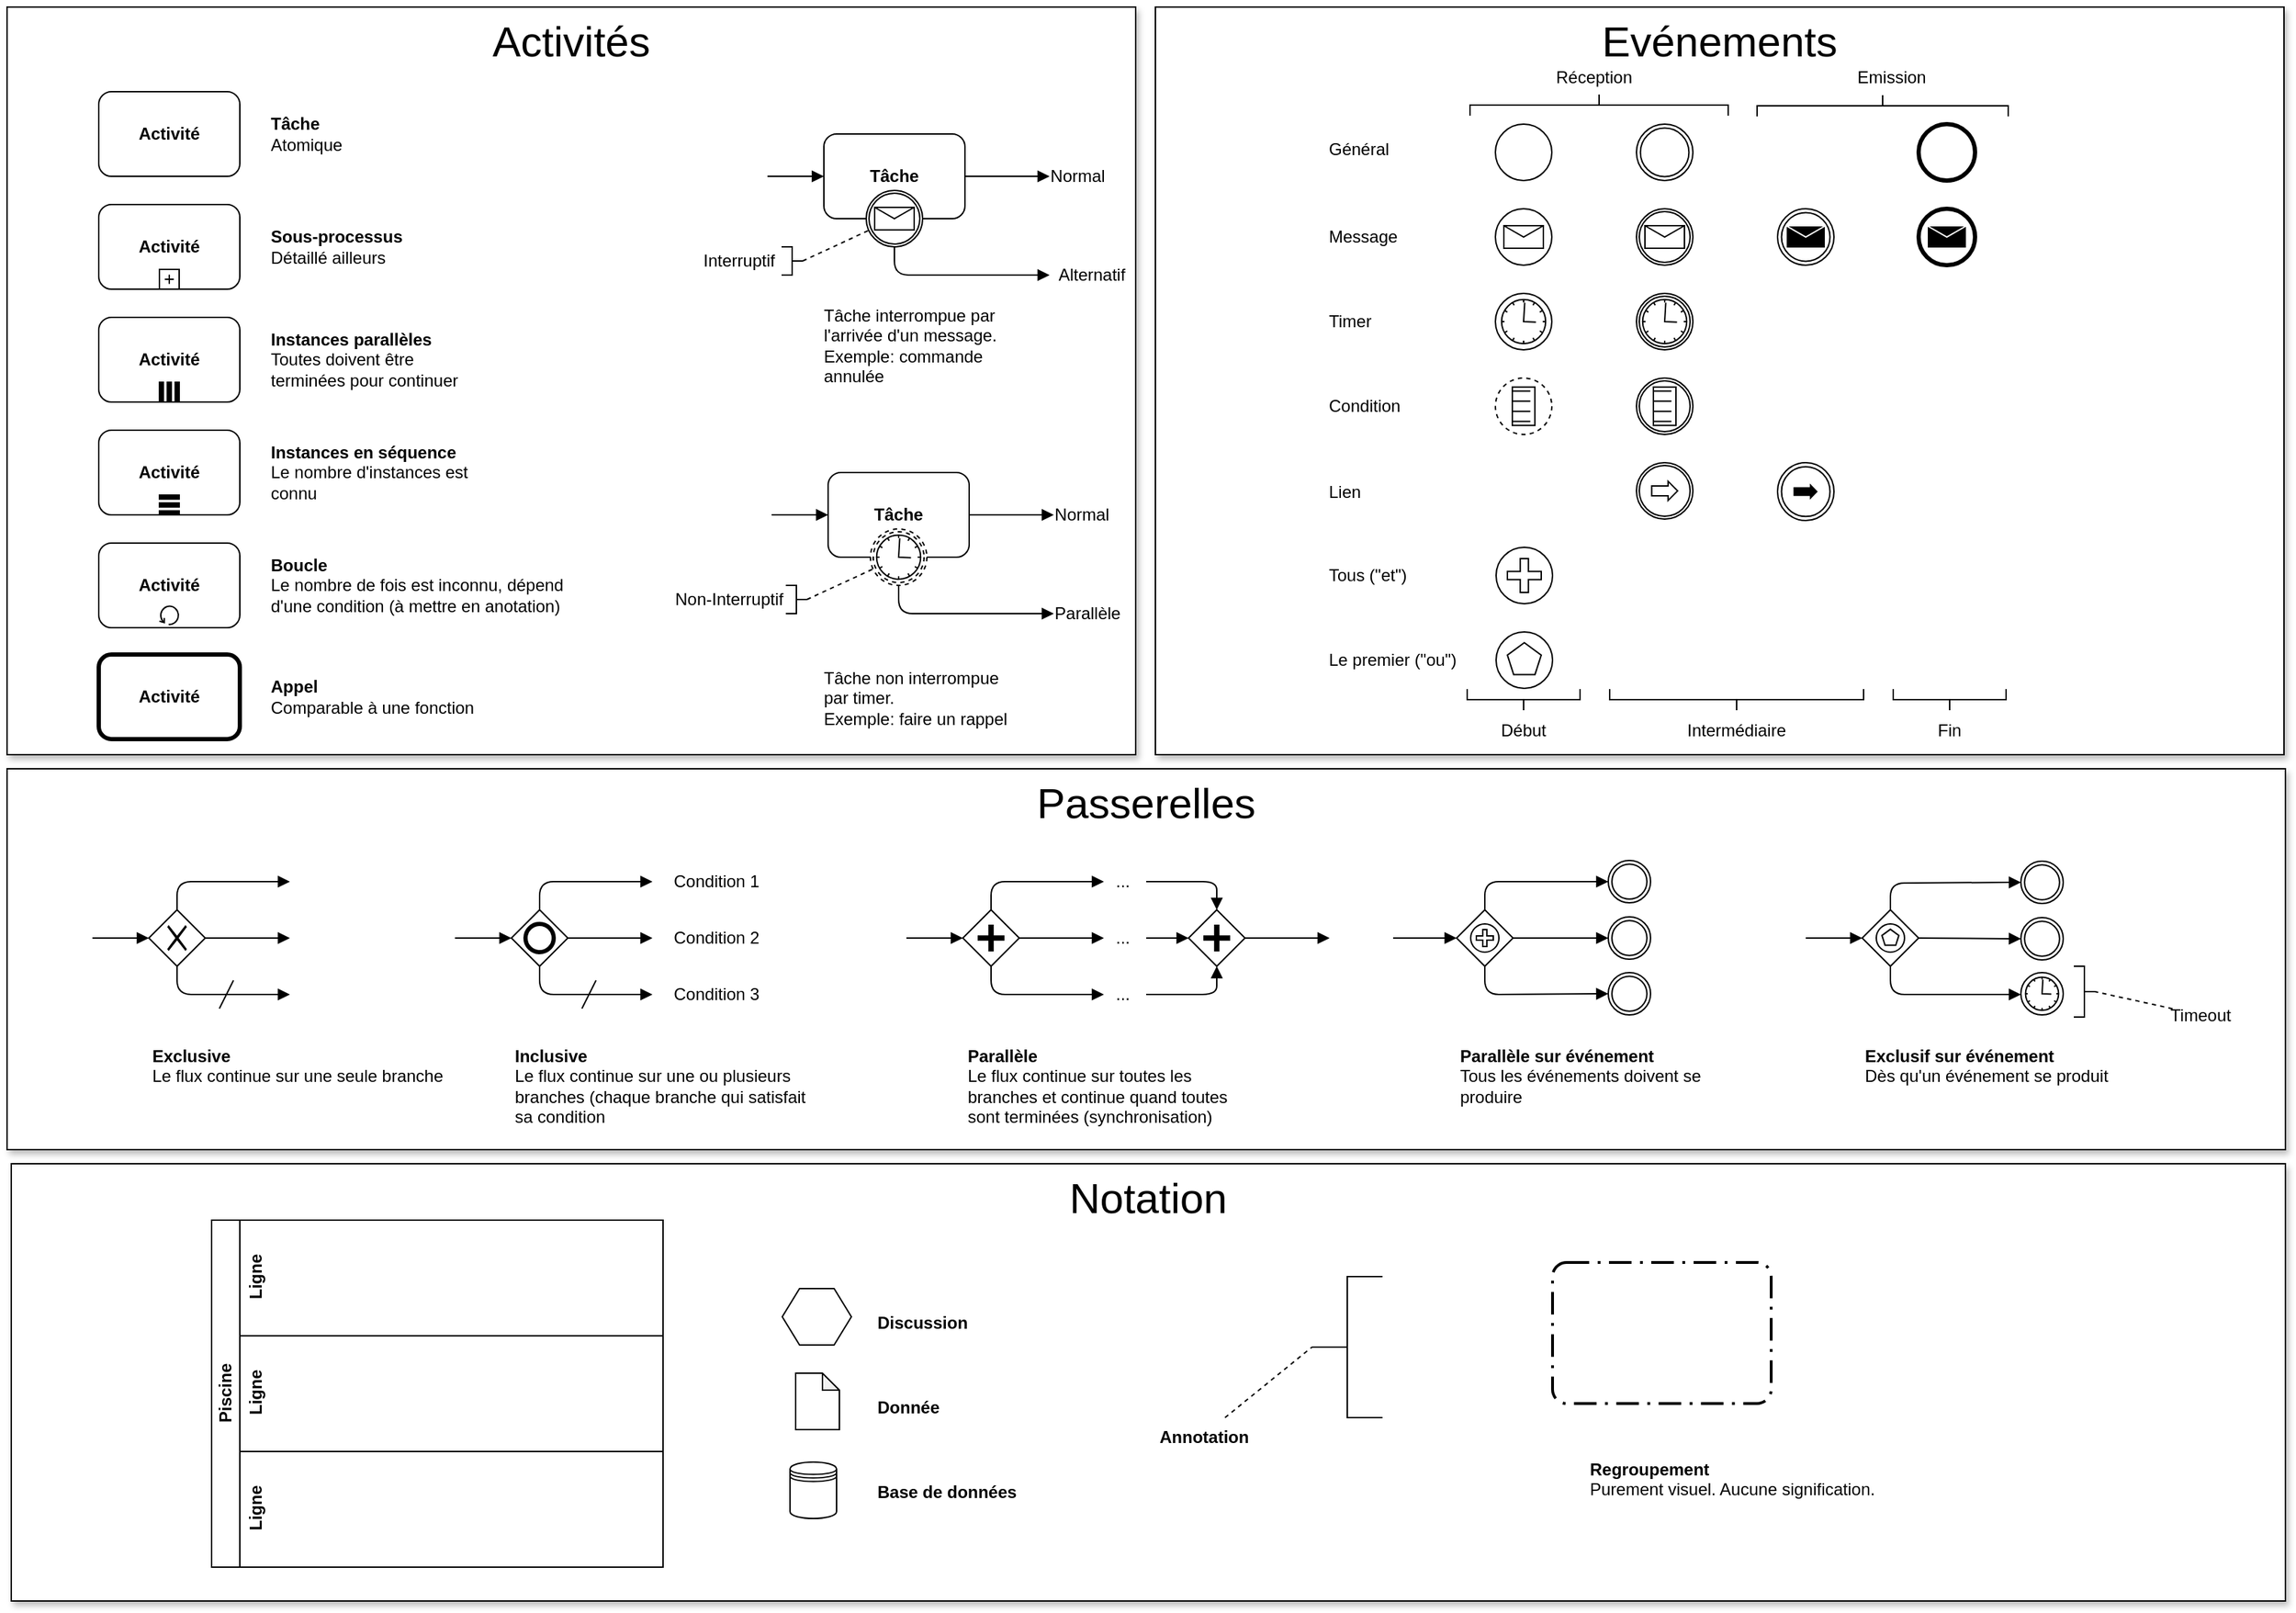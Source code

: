 <mxfile version="12.1.7" type="device" pages="1"><diagram id="DkpExjlRnpZUOAz7q24y" name="Page-1"><mxGraphModel dx="2377" dy="1420" grid="1" gridSize="10" guides="1" tooltips="1" connect="1" arrows="1" fold="1" page="1" pageScale="1" pageWidth="1654" pageHeight="1169" math="0" shadow="0"><root><mxCell id="0"/><mxCell id="1" parent="0"/><mxCell id="0GAJlqyRp7GkQpjjf4qD-195" value="Notation" style="rounded=0;whiteSpace=wrap;html=1;align=center;fillColor=#ffffff;shadow=1;verticalAlign=top;fontSize=30;" vertex="1" parent="1"><mxGeometry x="18" y="840" width="1612" height="310" as="geometry"/></mxCell><mxCell id="0GAJlqyRp7GkQpjjf4qD-182" value="Passerelles" style="rounded=0;whiteSpace=wrap;html=1;align=center;fillColor=#ffffff;shadow=1;verticalAlign=top;fontSize=30;" vertex="1" parent="1"><mxGeometry x="15" y="560" width="1615" height="270" as="geometry"/></mxCell><mxCell id="0GAJlqyRp7GkQpjjf4qD-142" value="Evénements" style="rounded=0;whiteSpace=wrap;html=1;align=center;fillColor=#ffffff;shadow=1;verticalAlign=top;fontSize=30;" vertex="1" parent="1"><mxGeometry x="829" y="20" width="800" height="530" as="geometry"/></mxCell><mxCell id="0GAJlqyRp7GkQpjjf4qD-139" value="Activités" style="rounded=0;whiteSpace=wrap;html=1;align=center;fillColor=#ffffff;shadow=1;verticalAlign=top;fontSize=30;" vertex="1" parent="1"><mxGeometry x="15" y="20" width="800" height="530" as="geometry"/></mxCell><mxCell id="0GAJlqyRp7GkQpjjf4qD-1" value="&lt;span style=&quot;&quot;&gt;Activité&lt;/span&gt;" style="shape=ext;rounded=1;html=1;whiteSpace=wrap;fontStyle=1" vertex="1" parent="1"><mxGeometry x="80" y="80" width="100" height="60" as="geometry"/></mxCell><mxCell id="0GAJlqyRp7GkQpjjf4qD-3" value="Activité" style="html=1;whiteSpace=wrap;rounded=1;fontStyle=1" vertex="1" parent="1"><mxGeometry x="80" y="160" width="100" height="60" as="geometry"/></mxCell><mxCell id="0GAJlqyRp7GkQpjjf4qD-4" value="" style="html=1;shape=plus;outlineConnect=0;fontStyle=1" vertex="1" parent="0GAJlqyRp7GkQpjjf4qD-3"><mxGeometry x="0.5" y="1" width="14" height="14" relative="1" as="geometry"><mxPoint x="-7" y="-14" as="offset"/></mxGeometry></mxCell><mxCell id="0GAJlqyRp7GkQpjjf4qD-11" value="" style="shape=mxgraph.bpmn.shape;html=1;verticalLabelPosition=bottom;labelBackgroundColor=#ffffff;verticalAlign=top;align=center;perimeter=rhombusPerimeter;background=gateway;outlineConnect=0;outline=none;symbol=exclusiveGw;" vertex="1" parent="1"><mxGeometry x="115.5" y="660" width="40" height="40" as="geometry"/></mxCell><mxCell id="0GAJlqyRp7GkQpjjf4qD-12" value="" style="endArrow=block;endFill=1;endSize=6;html=1;entryX=0;entryY=0.5;entryDx=0;entryDy=0;" edge="1" parent="1" target="0GAJlqyRp7GkQpjjf4qD-11"><mxGeometry width="100" relative="1" as="geometry"><mxPoint x="75.5" y="680" as="sourcePoint"/><mxPoint x="175.5" y="720" as="targetPoint"/></mxGeometry></mxCell><mxCell id="0GAJlqyRp7GkQpjjf4qD-13" value="" style="endArrow=block;endFill=1;endSize=6;html=1;exitX=0.5;exitY=0;exitDx=0;exitDy=0;" edge="1" parent="1" source="0GAJlqyRp7GkQpjjf4qD-11"><mxGeometry width="100" relative="1" as="geometry"><mxPoint x="85.5" y="690" as="sourcePoint"/><mxPoint x="215.5" y="640" as="targetPoint"/><Array as="points"><mxPoint x="135.5" y="640"/></Array></mxGeometry></mxCell><mxCell id="0GAJlqyRp7GkQpjjf4qD-14" value="" style="endArrow=block;endFill=1;endSize=6;html=1;exitX=1;exitY=0.5;exitDx=0;exitDy=0;" edge="1" parent="1" source="0GAJlqyRp7GkQpjjf4qD-11"><mxGeometry width="100" relative="1" as="geometry"><mxPoint x="95.5" y="700" as="sourcePoint"/><mxPoint x="215.5" y="680" as="targetPoint"/></mxGeometry></mxCell><mxCell id="0GAJlqyRp7GkQpjjf4qD-15" value="" style="endArrow=block;endFill=1;endSize=6;html=1;exitX=0.5;exitY=1;exitDx=0;exitDy=0;" edge="1" parent="1" source="0GAJlqyRp7GkQpjjf4qD-11"><mxGeometry width="100" relative="1" as="geometry"><mxPoint x="105.5" y="710" as="sourcePoint"/><mxPoint x="215.5" y="720" as="targetPoint"/><Array as="points"><mxPoint x="135.5" y="720"/></Array></mxGeometry></mxCell><mxCell id="0GAJlqyRp7GkQpjjf4qD-16" value="" style="html=1;shape=mxgraph.flowchart.annotation_2;align=left;labelPosition=right;" vertex="1" parent="1"><mxGeometry x="940" y="920" width="50" height="100" as="geometry"/></mxCell><mxCell id="0GAJlqyRp7GkQpjjf4qD-18" value="" style="endArrow=none;html=1;" edge="1" parent="1"><mxGeometry width="50" height="50" relative="1" as="geometry"><mxPoint x="165.5" y="730" as="sourcePoint"/><mxPoint x="175.5" y="710" as="targetPoint"/></mxGeometry></mxCell><mxCell id="0GAJlqyRp7GkQpjjf4qD-19" value="" style="shape=mxgraph.bpmn.shape;html=1;verticalLabelPosition=bottom;labelBackgroundColor=#ffffff;verticalAlign=top;align=center;perimeter=rhombusPerimeter;background=gateway;outlineConnect=0;outline=none;symbol=parallelGw;" vertex="1" parent="1"><mxGeometry x="692.5" y="660" width="40" height="40" as="geometry"/></mxCell><mxCell id="0GAJlqyRp7GkQpjjf4qD-21" value="" style="endArrow=block;endFill=1;endSize=6;html=1;entryX=0;entryY=0.5;entryDx=0;entryDy=0;" edge="1" parent="1"><mxGeometry width="100" relative="1" as="geometry"><mxPoint x="652.5" y="680" as="sourcePoint"/><mxPoint x="692.5" y="680" as="targetPoint"/></mxGeometry></mxCell><mxCell id="0GAJlqyRp7GkQpjjf4qD-22" value="" style="endArrow=block;endFill=1;endSize=6;html=1;exitX=0.5;exitY=0;exitDx=0;exitDy=0;" edge="1" parent="1"><mxGeometry width="100" relative="1" as="geometry"><mxPoint x="712.5" y="660" as="sourcePoint"/><mxPoint x="792.5" y="640" as="targetPoint"/><Array as="points"><mxPoint x="712.5" y="640"/></Array></mxGeometry></mxCell><mxCell id="0GAJlqyRp7GkQpjjf4qD-23" value="" style="endArrow=block;endFill=1;endSize=6;html=1;exitX=1;exitY=0.5;exitDx=0;exitDy=0;" edge="1" parent="1"><mxGeometry width="100" relative="1" as="geometry"><mxPoint x="732.5" y="680" as="sourcePoint"/><mxPoint x="792.5" y="680" as="targetPoint"/></mxGeometry></mxCell><mxCell id="0GAJlqyRp7GkQpjjf4qD-24" value="" style="endArrow=block;endFill=1;endSize=6;html=1;exitX=0.5;exitY=1;exitDx=0;exitDy=0;" edge="1" parent="1"><mxGeometry width="100" relative="1" as="geometry"><mxPoint x="712.5" y="700" as="sourcePoint"/><mxPoint x="792.5" y="720" as="targetPoint"/><Array as="points"><mxPoint x="712.5" y="720"/></Array></mxGeometry></mxCell><mxCell id="0GAJlqyRp7GkQpjjf4qD-26" value="" style="shape=mxgraph.bpmn.shape;html=1;verticalLabelPosition=bottom;labelBackgroundColor=#ffffff;verticalAlign=top;align=center;perimeter=rhombusPerimeter;background=gateway;outlineConnect=0;outline=none;symbol=parallelGw;" vertex="1" parent="1"><mxGeometry x="852.5" y="660" width="40" height="40" as="geometry"/></mxCell><mxCell id="0GAJlqyRp7GkQpjjf4qD-27" value="" style="endArrow=block;endFill=1;endSize=6;html=1;entryX=0;entryY=0.5;entryDx=0;entryDy=0;" edge="1" parent="1"><mxGeometry width="100" relative="1" as="geometry"><mxPoint x="822.5" y="680" as="sourcePoint"/><mxPoint x="852.5" y="680" as="targetPoint"/></mxGeometry></mxCell><mxCell id="0GAJlqyRp7GkQpjjf4qD-28" value="" style="endArrow=block;endFill=1;endSize=6;html=1;entryX=0.5;entryY=0;entryDx=0;entryDy=0;" edge="1" parent="1" target="0GAJlqyRp7GkQpjjf4qD-26"><mxGeometry width="100" relative="1" as="geometry"><mxPoint x="822.5" y="640" as="sourcePoint"/><mxPoint x="952.5" y="640" as="targetPoint"/><Array as="points"><mxPoint x="872.5" y="640"/></Array></mxGeometry></mxCell><mxCell id="0GAJlqyRp7GkQpjjf4qD-29" value="" style="endArrow=block;endFill=1;endSize=6;html=1;exitX=1;exitY=0.5;exitDx=0;exitDy=0;" edge="1" parent="1"><mxGeometry width="100" relative="1" as="geometry"><mxPoint x="892.5" y="680" as="sourcePoint"/><mxPoint x="952.5" y="680" as="targetPoint"/></mxGeometry></mxCell><mxCell id="0GAJlqyRp7GkQpjjf4qD-30" value="" style="endArrow=block;endFill=1;endSize=6;html=1;entryX=0.5;entryY=1;entryDx=0;entryDy=0;" edge="1" parent="1" target="0GAJlqyRp7GkQpjjf4qD-26"><mxGeometry width="100" relative="1" as="geometry"><mxPoint x="822.5" y="720" as="sourcePoint"/><mxPoint x="952.5" y="720" as="targetPoint"/><Array as="points"><mxPoint x="872.5" y="720"/></Array></mxGeometry></mxCell><mxCell id="0GAJlqyRp7GkQpjjf4qD-32" value="..." style="text;html=1;strokeColor=none;fillColor=none;align=center;verticalAlign=middle;whiteSpace=wrap;rounded=0;" vertex="1" parent="1"><mxGeometry x="785.5" y="710" width="40" height="20" as="geometry"/></mxCell><mxCell id="0GAJlqyRp7GkQpjjf4qD-33" value="..." style="text;html=1;strokeColor=none;fillColor=none;align=center;verticalAlign=middle;whiteSpace=wrap;rounded=0;" vertex="1" parent="1"><mxGeometry x="785.5" y="630" width="40" height="20" as="geometry"/></mxCell><mxCell id="0GAJlqyRp7GkQpjjf4qD-34" value="..." style="text;html=1;strokeColor=none;fillColor=none;align=center;verticalAlign=middle;whiteSpace=wrap;rounded=0;" vertex="1" parent="1"><mxGeometry x="785.5" y="670" width="40" height="20" as="geometry"/></mxCell><mxCell id="0GAJlqyRp7GkQpjjf4qD-38" value="" style="shape=datastore;whiteSpace=wrap;html=1;" vertex="1" parent="1"><mxGeometry x="570" y="1051.5" width="33" height="40" as="geometry"/></mxCell><mxCell id="0GAJlqyRp7GkQpjjf4qD-39" value="" style="rounded=1;arcSize=10;dashed=1;strokeColor=#000000;fillColor=none;gradientColor=none;dashPattern=8 3 1 3;strokeWidth=2;" vertex="1" parent="1"><mxGeometry x="1110.5" y="910" width="155" height="100" as="geometry"/></mxCell><mxCell id="0GAJlqyRp7GkQpjjf4qD-40" value="" style="shape=mxgraph.bpmn.shape;html=1;verticalLabelPosition=bottom;labelBackgroundColor=#ffffff;verticalAlign=top;align=center;perimeter=ellipsePerimeter;outlineConnect=0;outline=standard;symbol=general;" vertex="1" parent="1"><mxGeometry x="1070" y="103" width="40" height="40" as="geometry"/></mxCell><mxCell id="0GAJlqyRp7GkQpjjf4qD-42" value="" style="shape=mxgraph.bpmn.shape;html=1;verticalLabelPosition=bottom;labelBackgroundColor=#ffffff;verticalAlign=top;align=center;perimeter=ellipsePerimeter;outlineConnect=0;outline=end;symbol=general;" vertex="1" parent="1"><mxGeometry x="1370" y="103" width="40" height="40" as="geometry"/></mxCell><mxCell id="0GAJlqyRp7GkQpjjf4qD-45" value="" style="shape=mxgraph.bpmn.shape;html=1;verticalLabelPosition=bottom;labelBackgroundColor=#ffffff;verticalAlign=top;align=center;perimeter=ellipsePerimeter;outlineConnect=0;outline=throwing;symbol=message;" vertex="1" parent="1"><mxGeometry x="1270" y="163" width="40" height="40" as="geometry"/></mxCell><mxCell id="0GAJlqyRp7GkQpjjf4qD-47" value="" style="shape=mxgraph.bpmn.shape;html=1;verticalLabelPosition=bottom;labelBackgroundColor=#ffffff;verticalAlign=top;align=center;perimeter=ellipsePerimeter;outlineConnect=0;outline=eventNonint;symbol=conditional;" vertex="1" parent="1"><mxGeometry x="1070" y="283" width="40" height="40" as="geometry"/></mxCell><mxCell id="0GAJlqyRp7GkQpjjf4qD-48" value="" style="shape=mxgraph.bpmn.shape;html=1;verticalLabelPosition=bottom;labelBackgroundColor=#ffffff;verticalAlign=top;align=center;perimeter=ellipsePerimeter;outlineConnect=0;outline=catching;symbol=link;" vertex="1" parent="1"><mxGeometry x="1170" y="343" width="40" height="40" as="geometry"/></mxCell><mxCell id="0GAJlqyRp7GkQpjjf4qD-49" value="" style="shape=mxgraph.bpmn.shape;html=1;verticalLabelPosition=bottom;labelBackgroundColor=#ffffff;verticalAlign=top;align=center;perimeter=ellipsePerimeter;outlineConnect=0;outline=throwing;symbol=link;" vertex="1" parent="1"><mxGeometry x="1270" y="343" width="40" height="41" as="geometry"/></mxCell><mxCell id="0GAJlqyRp7GkQpjjf4qD-50" value="" style="shape=mxgraph.bpmn.shape;html=1;verticalLabelPosition=bottom;labelBackgroundColor=#ffffff;verticalAlign=top;align=center;perimeter=ellipsePerimeter;outlineConnect=0;outline=standard;symbol=parallelMultiple;" vertex="1" parent="1"><mxGeometry x="1070.5" y="403" width="40" height="40" as="geometry"/></mxCell><mxCell id="0GAJlqyRp7GkQpjjf4qD-51" value="" style="shape=mxgraph.bpmn.shape;html=1;verticalLabelPosition=bottom;labelBackgroundColor=#ffffff;verticalAlign=top;align=center;perimeter=ellipsePerimeter;outlineConnect=0;outline=standard;symbol=multiple;" vertex="1" parent="1"><mxGeometry x="1070.5" y="463" width="40" height="40" as="geometry"/></mxCell><mxCell id="0GAJlqyRp7GkQpjjf4qD-53" value="" style="group" vertex="1" connectable="0" parent="1"><mxGeometry x="80" y="400" width="100" height="60" as="geometry"/></mxCell><mxCell id="0GAJlqyRp7GkQpjjf4qD-52" value="Activité" style="shape=ext;rounded=1;html=1;whiteSpace=wrap;fontStyle=1" vertex="1" parent="0GAJlqyRp7GkQpjjf4qD-53"><mxGeometry width="100" height="60" as="geometry"/></mxCell><mxCell id="0GAJlqyRp7GkQpjjf4qD-35" value="" style="shape=mxgraph.bpmn.loop;html=1;outlineConnect=0;" vertex="1" parent="0GAJlqyRp7GkQpjjf4qD-53"><mxGeometry x="43" y="44" width="14" height="14" as="geometry"/></mxCell><mxCell id="0GAJlqyRp7GkQpjjf4qD-54" value="" style="group;fontStyle=1" vertex="1" connectable="0" parent="1"><mxGeometry x="80" y="240" width="100" height="60" as="geometry"/></mxCell><mxCell id="0GAJlqyRp7GkQpjjf4qD-6" value="&lt;span style=&quot;&quot;&gt;Activité&lt;/span&gt;" style="shape=ext;rounded=1;html=1;whiteSpace=wrap;fontStyle=1" vertex="1" parent="0GAJlqyRp7GkQpjjf4qD-54"><mxGeometry width="100" height="60" as="geometry"/></mxCell><mxCell id="0GAJlqyRp7GkQpjjf4qD-7" value="" style="shape=parallelMarker;html=1;outlineConnect=0;fontStyle=1" vertex="1" parent="0GAJlqyRp7GkQpjjf4qD-54"><mxGeometry x="43" y="46" width="14" height="14" as="geometry"/></mxCell><mxCell id="0GAJlqyRp7GkQpjjf4qD-55" value="" style="group;fontStyle=1" vertex="1" connectable="0" parent="1"><mxGeometry x="80" y="320" width="100" height="60" as="geometry"/></mxCell><mxCell id="0GAJlqyRp7GkQpjjf4qD-8" value="&lt;span style=&quot;&quot;&gt;Activité&lt;/span&gt;" style="shape=ext;rounded=1;html=1;whiteSpace=wrap;fontStyle=1" vertex="1" parent="0GAJlqyRp7GkQpjjf4qD-55"><mxGeometry width="100" height="60" as="geometry"/></mxCell><mxCell id="0GAJlqyRp7GkQpjjf4qD-10" value="" style="shape=parallelMarker;direction=south;html=1;outlineConnect=0;fontStyle=1" vertex="1" parent="0GAJlqyRp7GkQpjjf4qD-55"><mxGeometry x="43" y="46" width="14" height="14" as="geometry"/></mxCell><mxCell id="0GAJlqyRp7GkQpjjf4qD-56" value="Tâche" style="shape=ext;rounded=1;html=1;whiteSpace=wrap;fontStyle=1" vertex="1" parent="1"><mxGeometry x="594" y="110" width="100" height="60" as="geometry"/></mxCell><mxCell id="0GAJlqyRp7GkQpjjf4qD-57" value="" style="endArrow=block;endFill=1;endSize=6;html=1;entryX=0;entryY=0.5;entryDx=0;entryDy=0;" edge="1" parent="1" target="0GAJlqyRp7GkQpjjf4qD-56"><mxGeometry width="100" relative="1" as="geometry"><mxPoint x="554" y="140" as="sourcePoint"/><mxPoint x="724" y="340" as="targetPoint"/></mxGeometry></mxCell><mxCell id="0GAJlqyRp7GkQpjjf4qD-59" value="" style="endArrow=block;endFill=1;endSize=6;html=1;exitX=1;exitY=0.5;exitDx=0;exitDy=0;" edge="1" parent="1" source="0GAJlqyRp7GkQpjjf4qD-56"><mxGeometry width="100" relative="1" as="geometry"><mxPoint x="564" y="150" as="sourcePoint"/><mxPoint x="754" y="140" as="targetPoint"/></mxGeometry></mxCell><mxCell id="0GAJlqyRp7GkQpjjf4qD-60" value="" style="endArrow=block;endFill=1;endSize=6;html=1;exitX=0.5;exitY=1;exitDx=0;exitDy=0;" edge="1" parent="1"><mxGeometry width="100" relative="1" as="geometry"><mxPoint x="644" y="190" as="sourcePoint"/><mxPoint x="754" y="210" as="targetPoint"/><Array as="points"><mxPoint x="644" y="210"/></Array></mxGeometry></mxCell><mxCell id="0GAJlqyRp7GkQpjjf4qD-61" value="Normal" style="text;html=1;strokeColor=none;fillColor=none;align=center;verticalAlign=middle;whiteSpace=wrap;rounded=0;" vertex="1" parent="1"><mxGeometry x="754" y="130" width="40" height="20" as="geometry"/></mxCell><mxCell id="0GAJlqyRp7GkQpjjf4qD-62" value="Alternatif" style="text;html=1;strokeColor=none;fillColor=none;align=center;verticalAlign=middle;whiteSpace=wrap;rounded=0;" vertex="1" parent="1"><mxGeometry x="764" y="200" width="40" height="20" as="geometry"/></mxCell><mxCell id="0GAJlqyRp7GkQpjjf4qD-63" value="Interruptif" style="text;html=1;strokeColor=none;fillColor=none;align=center;verticalAlign=middle;whiteSpace=wrap;rounded=0;" vertex="1" parent="1"><mxGeometry x="504" y="190" width="60" height="20" as="geometry"/></mxCell><mxCell id="0GAJlqyRp7GkQpjjf4qD-64" value="" style="html=1;shape=mxgraph.flowchart.annotation_2;align=left;labelPosition=right;flipH=1;" vertex="1" parent="1"><mxGeometry x="564" y="190" width="15" height="20" as="geometry"/></mxCell><mxCell id="0GAJlqyRp7GkQpjjf4qD-65" value="" style="endArrow=none;dashed=1;html=1;exitX=0;exitY=0.5;exitDx=0;exitDy=0;exitPerimeter=0;" edge="1" parent="1" source="0GAJlqyRp7GkQpjjf4qD-64"><mxGeometry width="50" height="50" relative="1" as="geometry"><mxPoint x="574" y="286" as="sourcePoint"/><mxPoint x="625.813" y="178.32" as="targetPoint"/></mxGeometry></mxCell><mxCell id="0GAJlqyRp7GkQpjjf4qD-66" value="Tâche" style="shape=ext;rounded=1;html=1;whiteSpace=wrap;fontStyle=1" vertex="1" parent="1"><mxGeometry x="597" y="350" width="100" height="60" as="geometry"/></mxCell><mxCell id="0GAJlqyRp7GkQpjjf4qD-67" value="" style="endArrow=block;endFill=1;endSize=6;html=1;entryX=0;entryY=0.5;entryDx=0;entryDy=0;" edge="1" parent="1" target="0GAJlqyRp7GkQpjjf4qD-66"><mxGeometry width="100" relative="1" as="geometry"><mxPoint x="557" y="380" as="sourcePoint"/><mxPoint x="727" y="580" as="targetPoint"/></mxGeometry></mxCell><mxCell id="0GAJlqyRp7GkQpjjf4qD-69" value="" style="endArrow=block;endFill=1;endSize=6;html=1;exitX=1;exitY=0.5;exitDx=0;exitDy=0;" edge="1" parent="1" source="0GAJlqyRp7GkQpjjf4qD-66"><mxGeometry width="100" relative="1" as="geometry"><mxPoint x="567" y="390" as="sourcePoint"/><mxPoint x="757" y="380" as="targetPoint"/></mxGeometry></mxCell><mxCell id="0GAJlqyRp7GkQpjjf4qD-70" value="" style="endArrow=block;endFill=1;endSize=6;html=1;exitX=0.5;exitY=1;exitDx=0;exitDy=0;" edge="1" parent="1"><mxGeometry width="100" relative="1" as="geometry"><mxPoint x="647" y="430" as="sourcePoint"/><mxPoint x="757" y="450" as="targetPoint"/><Array as="points"><mxPoint x="647" y="450"/></Array></mxGeometry></mxCell><mxCell id="0GAJlqyRp7GkQpjjf4qD-71" value="Normal" style="text;html=1;strokeColor=none;fillColor=none;align=center;verticalAlign=middle;whiteSpace=wrap;rounded=0;" vertex="1" parent="1"><mxGeometry x="757" y="370" width="40" height="20" as="geometry"/></mxCell><mxCell id="0GAJlqyRp7GkQpjjf4qD-72" value="Parallèle" style="text;html=1;strokeColor=none;fillColor=none;align=center;verticalAlign=middle;whiteSpace=wrap;rounded=0;" vertex="1" parent="1"><mxGeometry x="761" y="440" width="40" height="20" as="geometry"/></mxCell><mxCell id="0GAJlqyRp7GkQpjjf4qD-73" value="Non-Interruptif" style="text;html=1;strokeColor=none;fillColor=none;align=center;verticalAlign=middle;whiteSpace=wrap;rounded=0;" vertex="1" parent="1"><mxGeometry x="487" y="430" width="80" height="20" as="geometry"/></mxCell><mxCell id="0GAJlqyRp7GkQpjjf4qD-74" value="" style="html=1;shape=mxgraph.flowchart.annotation_2;align=left;labelPosition=right;flipH=1;" vertex="1" parent="1"><mxGeometry x="567" y="430" width="15" height="20" as="geometry"/></mxCell><mxCell id="0GAJlqyRp7GkQpjjf4qD-75" value="" style="endArrow=none;dashed=1;html=1;exitX=0;exitY=0.5;exitDx=0;exitDy=0;exitPerimeter=0;" edge="1" parent="1" source="0GAJlqyRp7GkQpjjf4qD-74"><mxGeometry width="50" height="50" relative="1" as="geometry"><mxPoint x="577" y="526" as="sourcePoint"/><mxPoint x="628.841" y="418.381" as="targetPoint"/></mxGeometry></mxCell><mxCell id="0GAJlqyRp7GkQpjjf4qD-77" value="" style="endArrow=none;dashed=1;html=1;entryX=0;entryY=0.5;entryDx=0;entryDy=0;entryPerimeter=0;" edge="1" parent="1" source="0GAJlqyRp7GkQpjjf4qD-191" target="0GAJlqyRp7GkQpjjf4qD-16"><mxGeometry width="50" height="50" relative="1" as="geometry"><mxPoint x="882.5" y="1000" as="sourcePoint"/><mxPoint x="1254.391" y="1169.989" as="targetPoint"/></mxGeometry></mxCell><mxCell id="0GAJlqyRp7GkQpjjf4qD-78" value="Piscine" style="swimlane;html=1;horizontal=0;startSize=20;" vertex="1" parent="1"><mxGeometry x="160" y="880" width="320" height="246" as="geometry"/></mxCell><mxCell id="0GAJlqyRp7GkQpjjf4qD-79" value="Ligne" style="swimlane;html=1;horizontal=0;swimlaneLine=0;" vertex="1" parent="0GAJlqyRp7GkQpjjf4qD-78"><mxGeometry x="20" width="300" height="82" as="geometry"/></mxCell><mxCell id="0GAJlqyRp7GkQpjjf4qD-184" value="Ligne" style="swimlane;html=1;horizontal=0;swimlaneLine=0;" vertex="1" parent="0GAJlqyRp7GkQpjjf4qD-78"><mxGeometry x="20" y="82" width="300" height="82" as="geometry"/></mxCell><mxCell id="0GAJlqyRp7GkQpjjf4qD-185" value="Ligne" style="swimlane;html=1;horizontal=0;swimlaneLine=0;" vertex="1" parent="0GAJlqyRp7GkQpjjf4qD-78"><mxGeometry x="20" y="164" width="300" height="82" as="geometry"/></mxCell><mxCell id="0GAJlqyRp7GkQpjjf4qD-80" value="" style="shape=hexagon;html=1;whiteSpace=wrap;perimeter=hexagonPerimeter;rounded=0;" vertex="1" parent="1"><mxGeometry x="564.5" y="928.5" width="49" height="40" as="geometry"/></mxCell><mxCell id="0GAJlqyRp7GkQpjjf4qD-81" value="" style="shape=note;whiteSpace=wrap;html=1;backgroundOutline=1;darkOpacity=0.05;size=12;" vertex="1" parent="1"><mxGeometry x="574" y="988.5" width="31" height="40" as="geometry"/></mxCell><mxCell id="0GAJlqyRp7GkQpjjf4qD-85" value="" style="shape=mxgraph.bpmn.shape;html=1;verticalLabelPosition=bottom;labelBackgroundColor=#ffffff;verticalAlign=top;align=center;perimeter=ellipsePerimeter;outlineConnect=0;outline=standard;symbol=message;" vertex="1" parent="1"><mxGeometry x="1070" y="163" width="40" height="40" as="geometry"/></mxCell><mxCell id="0GAJlqyRp7GkQpjjf4qD-86" value="" style="shape=mxgraph.bpmn.shape;html=1;verticalLabelPosition=bottom;labelBackgroundColor=#ffffff;verticalAlign=top;align=center;perimeter=ellipsePerimeter;outlineConnect=0;outline=standard;symbol=timer;" vertex="1" parent="1"><mxGeometry x="1070" y="223" width="40" height="40" as="geometry"/></mxCell><mxCell id="0GAJlqyRp7GkQpjjf4qD-87" value="" style="shape=mxgraph.bpmn.shape;html=1;verticalLabelPosition=bottom;labelBackgroundColor=#ffffff;verticalAlign=top;align=center;perimeter=rhombusPerimeter;background=gateway;outlineConnect=0;outline=end;symbol=general;" vertex="1" parent="1"><mxGeometry x="372.5" y="660" width="40" height="40" as="geometry"/></mxCell><mxCell id="0GAJlqyRp7GkQpjjf4qD-89" value="" style="endArrow=block;endFill=1;endSize=6;html=1;entryX=0;entryY=0.5;entryDx=0;entryDy=0;" edge="1" parent="1"><mxGeometry width="100" relative="1" as="geometry"><mxPoint x="332.5" y="680" as="sourcePoint"/><mxPoint x="372.5" y="680" as="targetPoint"/></mxGeometry></mxCell><mxCell id="0GAJlqyRp7GkQpjjf4qD-90" value="" style="endArrow=block;endFill=1;endSize=6;html=1;exitX=0.5;exitY=0;exitDx=0;exitDy=0;" edge="1" parent="1"><mxGeometry width="100" relative="1" as="geometry"><mxPoint x="392.5" y="660" as="sourcePoint"/><mxPoint x="472.5" y="640" as="targetPoint"/><Array as="points"><mxPoint x="392.5" y="640"/></Array></mxGeometry></mxCell><mxCell id="0GAJlqyRp7GkQpjjf4qD-91" value="" style="endArrow=block;endFill=1;endSize=6;html=1;exitX=1;exitY=0.5;exitDx=0;exitDy=0;" edge="1" parent="1"><mxGeometry width="100" relative="1" as="geometry"><mxPoint x="412.5" y="680" as="sourcePoint"/><mxPoint x="472.5" y="680" as="targetPoint"/></mxGeometry></mxCell><mxCell id="0GAJlqyRp7GkQpjjf4qD-92" value="" style="endArrow=block;endFill=1;endSize=6;html=1;exitX=0.5;exitY=1;exitDx=0;exitDy=0;" edge="1" parent="1"><mxGeometry width="100" relative="1" as="geometry"><mxPoint x="392.5" y="700" as="sourcePoint"/><mxPoint x="472.5" y="720" as="targetPoint"/><Array as="points"><mxPoint x="392.5" y="720"/></Array></mxGeometry></mxCell><mxCell id="0GAJlqyRp7GkQpjjf4qD-93" value="" style="endArrow=none;html=1;" edge="1" parent="1"><mxGeometry width="50" height="50" relative="1" as="geometry"><mxPoint x="422.5" y="730" as="sourcePoint"/><mxPoint x="432.5" y="710" as="targetPoint"/></mxGeometry></mxCell><mxCell id="0GAJlqyRp7GkQpjjf4qD-94" value="Condition 1" style="text;html=1;strokeColor=none;fillColor=none;align=center;verticalAlign=middle;whiteSpace=wrap;rounded=0;" vertex="1" parent="1"><mxGeometry x="482.5" y="630" width="70" height="20" as="geometry"/></mxCell><mxCell id="0GAJlqyRp7GkQpjjf4qD-95" value="Condition 2" style="text;html=1;strokeColor=none;fillColor=none;align=center;verticalAlign=middle;whiteSpace=wrap;rounded=0;" vertex="1" parent="1"><mxGeometry x="482.5" y="670" width="70" height="20" as="geometry"/></mxCell><mxCell id="0GAJlqyRp7GkQpjjf4qD-96" value="Condition 3" style="text;html=1;strokeColor=none;fillColor=none;align=center;verticalAlign=middle;whiteSpace=wrap;rounded=0;" vertex="1" parent="1"><mxGeometry x="482.5" y="710" width="70" height="20" as="geometry"/></mxCell><mxCell id="0GAJlqyRp7GkQpjjf4qD-97" value="" style="shape=mxgraph.bpmn.shape;html=1;verticalLabelPosition=bottom;labelBackgroundColor=#ffffff;verticalAlign=top;align=center;perimeter=ellipsePerimeter;outlineConnect=0;outline=throwing;symbol=general;" vertex="1" parent="1"><mxGeometry x="1170" y="103" width="40" height="40" as="geometry"/></mxCell><mxCell id="0GAJlqyRp7GkQpjjf4qD-98" value="" style="shape=mxgraph.bpmn.shape;html=1;verticalLabelPosition=bottom;labelBackgroundColor=#ffffff;verticalAlign=top;align=center;perimeter=ellipsePerimeter;outlineConnect=0;outline=catching;symbol=message;" vertex="1" parent="1"><mxGeometry x="1170" y="163" width="40" height="40" as="geometry"/></mxCell><mxCell id="0GAJlqyRp7GkQpjjf4qD-102" value="" style="shape=mxgraph.bpmn.shape;html=1;verticalLabelPosition=bottom;labelBackgroundColor=#ffffff;verticalAlign=top;align=center;perimeter=ellipsePerimeter;outlineConnect=0;outline=catching;symbol=timer;" vertex="1" parent="1"><mxGeometry x="1170" y="223" width="40" height="40" as="geometry"/></mxCell><mxCell id="0GAJlqyRp7GkQpjjf4qD-103" value="" style="shape=mxgraph.bpmn.shape;html=1;verticalLabelPosition=bottom;labelBackgroundColor=#ffffff;verticalAlign=top;align=center;perimeter=ellipsePerimeter;outlineConnect=0;outline=catching;symbol=conditional;" vertex="1" parent="1"><mxGeometry x="1170" y="283" width="40" height="40" as="geometry"/></mxCell><mxCell id="0GAJlqyRp7GkQpjjf4qD-104" value="" style="shape=mxgraph.bpmn.shape;html=1;verticalLabelPosition=bottom;labelBackgroundColor=#ffffff;verticalAlign=top;align=center;perimeter=ellipsePerimeter;outlineConnect=0;outline=end;symbol=message;" vertex="1" parent="1"><mxGeometry x="1370" y="163" width="40" height="40" as="geometry"/></mxCell><mxCell id="0GAJlqyRp7GkQpjjf4qD-106" value="" style="shape=mxgraph.bpmn.shape;html=1;verticalLabelPosition=bottom;labelBackgroundColor=#ffffff;verticalAlign=top;align=center;perimeter=rhombusPerimeter;background=gateway;outlineConnect=0;outline=standard;symbol=parallelMultiple;" vertex="1" parent="1"><mxGeometry x="1042.5" y="660" width="40" height="40" as="geometry"/></mxCell><mxCell id="0GAJlqyRp7GkQpjjf4qD-107" value="" style="html=1;shape=mxgraph.flowchart.annotation_2;align=left;labelPosition=right;flipH=1;rotation=90;" vertex="1" parent="1"><mxGeometry x="1082.5" y="471" width="15" height="80" as="geometry"/></mxCell><mxCell id="0GAJlqyRp7GkQpjjf4qD-108" value="" style="html=1;shape=mxgraph.flowchart.annotation_2;align=left;labelPosition=right;flipH=1;rotation=90;" vertex="1" parent="1"><mxGeometry x="1233.5" y="421" width="15" height="180" as="geometry"/></mxCell><mxCell id="0GAJlqyRp7GkQpjjf4qD-109" value="" style="html=1;shape=mxgraph.flowchart.annotation_2;align=left;labelPosition=right;flipH=1;rotation=90;" vertex="1" parent="1"><mxGeometry x="1384.5" y="471" width="15" height="80" as="geometry"/></mxCell><mxCell id="0GAJlqyRp7GkQpjjf4qD-110" value="Début" style="text;html=1;strokeColor=none;fillColor=none;align=center;verticalAlign=middle;whiteSpace=wrap;rounded=0;" vertex="1" parent="1"><mxGeometry x="1070" y="523" width="40" height="20" as="geometry"/></mxCell><mxCell id="0GAJlqyRp7GkQpjjf4qD-111" value="Intermédiaire" style="text;html=1;strokeColor=none;fillColor=none;align=center;verticalAlign=middle;whiteSpace=wrap;rounded=0;" vertex="1" parent="1"><mxGeometry x="1221" y="523" width="40" height="20" as="geometry"/></mxCell><mxCell id="0GAJlqyRp7GkQpjjf4qD-112" value="Fin" style="text;html=1;strokeColor=none;fillColor=none;align=center;verticalAlign=middle;whiteSpace=wrap;rounded=0;" vertex="1" parent="1"><mxGeometry x="1372" y="523" width="40" height="20" as="geometry"/></mxCell><mxCell id="0GAJlqyRp7GkQpjjf4qD-113" value="" style="html=1;shape=mxgraph.flowchart.annotation_2;align=left;labelPosition=right;flipH=1;rotation=-90;" vertex="1" parent="1"><mxGeometry x="1136" y="-2" width="15" height="183" as="geometry"/></mxCell><mxCell id="0GAJlqyRp7GkQpjjf4qD-114" value="" style="html=1;shape=mxgraph.flowchart.annotation_2;align=left;labelPosition=right;flipH=1;rotation=-90;" vertex="1" parent="1"><mxGeometry x="1337" y="1" width="15" height="178" as="geometry"/></mxCell><mxCell id="0GAJlqyRp7GkQpjjf4qD-115" value="Réception" style="text;html=1;strokeColor=none;fillColor=none;align=center;verticalAlign=middle;whiteSpace=wrap;rounded=0;" vertex="1" parent="1"><mxGeometry x="1120" y="59.5" width="40" height="20" as="geometry"/></mxCell><mxCell id="0GAJlqyRp7GkQpjjf4qD-116" value="Emission" style="text;html=1;strokeColor=none;fillColor=none;align=center;verticalAlign=middle;whiteSpace=wrap;rounded=0;" vertex="1" parent="1"><mxGeometry x="1331" y="59.5" width="40" height="20" as="geometry"/></mxCell><mxCell id="0GAJlqyRp7GkQpjjf4qD-117" value="Général" style="text;html=1;strokeColor=none;fillColor=none;align=left;verticalAlign=middle;whiteSpace=wrap;rounded=0;" vertex="1" parent="1"><mxGeometry x="950" y="111" width="80" height="20" as="geometry"/></mxCell><mxCell id="0GAJlqyRp7GkQpjjf4qD-118" value="Message" style="text;html=1;strokeColor=none;fillColor=none;align=left;verticalAlign=middle;whiteSpace=wrap;rounded=0;" vertex="1" parent="1"><mxGeometry x="950" y="173" width="80" height="20" as="geometry"/></mxCell><mxCell id="0GAJlqyRp7GkQpjjf4qD-119" value="Timer" style="text;html=1;strokeColor=none;fillColor=none;align=left;verticalAlign=middle;whiteSpace=wrap;rounded=0;" vertex="1" parent="1"><mxGeometry x="950" y="233" width="80" height="20" as="geometry"/></mxCell><mxCell id="0GAJlqyRp7GkQpjjf4qD-120" value="Condition" style="text;html=1;strokeColor=none;fillColor=none;align=left;verticalAlign=middle;whiteSpace=wrap;rounded=0;" vertex="1" parent="1"><mxGeometry x="950" y="293" width="80" height="20" as="geometry"/></mxCell><mxCell id="0GAJlqyRp7GkQpjjf4qD-121" value="Lien" style="text;html=1;strokeColor=none;fillColor=none;align=left;verticalAlign=middle;whiteSpace=wrap;rounded=0;" vertex="1" parent="1"><mxGeometry x="950" y="353.5" width="80" height="20" as="geometry"/></mxCell><mxCell id="0GAJlqyRp7GkQpjjf4qD-122" value="Tous (&quot;et&quot;)" style="text;html=1;strokeColor=none;fillColor=none;align=left;verticalAlign=middle;whiteSpace=wrap;rounded=0;" vertex="1" parent="1"><mxGeometry x="950" y="413" width="80" height="20" as="geometry"/></mxCell><mxCell id="0GAJlqyRp7GkQpjjf4qD-123" value="Le premier (&quot;ou&quot;)" style="text;html=1;strokeColor=none;fillColor=none;align=left;verticalAlign=middle;whiteSpace=wrap;rounded=0;" vertex="1" parent="1"><mxGeometry x="950" y="473" width="100" height="20" as="geometry"/></mxCell><mxCell id="0GAJlqyRp7GkQpjjf4qD-126" value="Activité" style="shape=ext;rounded=1;html=1;whiteSpace=wrap;strokeWidth=3;align=center;fontStyle=1" vertex="1" parent="1"><mxGeometry x="80" y="479" width="100" height="60" as="geometry"/></mxCell><mxCell id="0GAJlqyRp7GkQpjjf4qD-129" value="" style="shape=mxgraph.bpmn.shape;html=1;verticalLabelPosition=bottom;labelBackgroundColor=#ffffff;verticalAlign=top;align=center;perimeter=ellipsePerimeter;outlineConnect=0;outline=boundNonint;symbol=timer;" vertex="1" parent="1"><mxGeometry x="627" y="390" width="40" height="40" as="geometry"/></mxCell><mxCell id="0GAJlqyRp7GkQpjjf4qD-130" value="" style="shape=mxgraph.bpmn.shape;html=1;verticalLabelPosition=bottom;labelBackgroundColor=#ffffff;verticalAlign=top;align=center;perimeter=ellipsePerimeter;outlineConnect=0;outline=boundInt;symbol=message;" vertex="1" parent="1"><mxGeometry x="624" y="150" width="40" height="40" as="geometry"/></mxCell><mxCell id="0GAJlqyRp7GkQpjjf4qD-131" value="&lt;b&gt;Tâche&lt;/b&gt;&lt;br&gt;Atomique" style="text;html=1;strokeColor=none;fillColor=none;align=left;verticalAlign=middle;whiteSpace=wrap;rounded=0;" vertex="1" parent="1"><mxGeometry x="200" y="100" width="80" height="20" as="geometry"/></mxCell><mxCell id="0GAJlqyRp7GkQpjjf4qD-132" value="&lt;b&gt;Sous-processus&lt;/b&gt;&lt;br&gt;Détaillé ailleurs" style="text;html=1;strokeColor=none;fillColor=none;align=left;verticalAlign=middle;whiteSpace=wrap;rounded=0;" vertex="1" parent="1"><mxGeometry x="200" y="180" width="110" height="20" as="geometry"/></mxCell><mxCell id="0GAJlqyRp7GkQpjjf4qD-133" value="&lt;b&gt;Instances parallèles&lt;/b&gt;&lt;br&gt;Toutes doivent être terminées pour continuer" style="text;html=1;strokeColor=none;fillColor=none;align=left;verticalAlign=middle;whiteSpace=wrap;rounded=0;" vertex="1" parent="1"><mxGeometry x="200" y="260" width="150" height="20" as="geometry"/></mxCell><mxCell id="0GAJlqyRp7GkQpjjf4qD-134" value="&lt;b&gt;Instances en séquence&lt;/b&gt;&lt;br&gt;Le nombre d'instances est connu" style="text;html=1;strokeColor=none;fillColor=none;align=left;verticalAlign=middle;whiteSpace=wrap;rounded=0;" vertex="1" parent="1"><mxGeometry x="200" y="340" width="150" height="20" as="geometry"/></mxCell><mxCell id="0GAJlqyRp7GkQpjjf4qD-135" value="&lt;b&gt;Boucle&lt;/b&gt;&lt;br&gt;Le nombre de fois est inconnu, dépend d'une condition (à mettre en anotation)" style="text;html=1;strokeColor=none;fillColor=none;align=left;verticalAlign=middle;whiteSpace=wrap;rounded=0;" vertex="1" parent="1"><mxGeometry x="200" y="420" width="210" height="20" as="geometry"/></mxCell><mxCell id="0GAJlqyRp7GkQpjjf4qD-136" value="&lt;b&gt;Appel&lt;/b&gt;&lt;br&gt;Comparable à une fonction" style="text;html=1;strokeColor=none;fillColor=none;align=left;verticalAlign=middle;whiteSpace=wrap;rounded=0;" vertex="1" parent="1"><mxGeometry x="200" y="499" width="150" height="20" as="geometry"/></mxCell><mxCell id="0GAJlqyRp7GkQpjjf4qD-137" value="Tâche interrompue par l'arrivée d'un message.&lt;br&gt;Exemple: commande annulée" style="text;html=1;strokeColor=none;fillColor=none;align=left;verticalAlign=middle;whiteSpace=wrap;rounded=0;" vertex="1" parent="1"><mxGeometry x="591.5" y="250" width="140" height="20" as="geometry"/></mxCell><mxCell id="0GAJlqyRp7GkQpjjf4qD-138" value="Tâche non interrompue par timer.&lt;br&gt;Exemple: faire un rappel" style="text;html=1;strokeColor=none;fillColor=none;align=left;verticalAlign=middle;whiteSpace=wrap;rounded=0;" vertex="1" parent="1"><mxGeometry x="591.5" y="500" width="140" height="20" as="geometry"/></mxCell><mxCell id="0GAJlqyRp7GkQpjjf4qD-144" value="" style="endArrow=block;endFill=1;endSize=6;html=1;entryX=0;entryY=0.5;entryDx=0;entryDy=0;" edge="1" parent="1" target="0GAJlqyRp7GkQpjjf4qD-106"><mxGeometry width="100" relative="1" as="geometry"><mxPoint x="997.5" y="680" as="sourcePoint"/><mxPoint x="1037.5" y="680" as="targetPoint"/></mxGeometry></mxCell><mxCell id="0GAJlqyRp7GkQpjjf4qD-145" value="" style="endArrow=block;endFill=1;endSize=6;html=1;exitX=0.5;exitY=0;exitDx=0;exitDy=0;entryX=0;entryY=0.5;entryDx=0;entryDy=0;" edge="1" parent="1" source="0GAJlqyRp7GkQpjjf4qD-106" target="0GAJlqyRp7GkQpjjf4qD-164"><mxGeometry width="100" relative="1" as="geometry"><mxPoint x="1057.5" y="660" as="sourcePoint"/><mxPoint x="1137.5" y="640.0" as="targetPoint"/><Array as="points"><mxPoint x="1062.5" y="640"/></Array></mxGeometry></mxCell><mxCell id="0GAJlqyRp7GkQpjjf4qD-146" value="" style="endArrow=block;endFill=1;endSize=6;html=1;exitX=1;exitY=0.5;exitDx=0;exitDy=0;entryX=0;entryY=0.5;entryDx=0;entryDy=0;" edge="1" parent="1" source="0GAJlqyRp7GkQpjjf4qD-106" target="0GAJlqyRp7GkQpjjf4qD-165"><mxGeometry width="100" relative="1" as="geometry"><mxPoint x="1077.5" y="680" as="sourcePoint"/><mxPoint x="1137.5" y="680" as="targetPoint"/></mxGeometry></mxCell><mxCell id="0GAJlqyRp7GkQpjjf4qD-147" value="" style="endArrow=block;endFill=1;endSize=6;html=1;exitX=0.5;exitY=1;exitDx=0;exitDy=0;entryX=0;entryY=0.5;entryDx=0;entryDy=0;" edge="1" parent="1" source="0GAJlqyRp7GkQpjjf4qD-106" target="0GAJlqyRp7GkQpjjf4qD-166"><mxGeometry width="100" relative="1" as="geometry"><mxPoint x="1057.5" y="700" as="sourcePoint"/><mxPoint x="1138" y="720" as="targetPoint"/><Array as="points"><mxPoint x="1062.5" y="720"/></Array></mxGeometry></mxCell><mxCell id="0GAJlqyRp7GkQpjjf4qD-161" value="&lt;b&gt;Exclusive&lt;/b&gt;&lt;br&gt;Le flux continue sur une seule branche" style="text;html=1;strokeColor=none;fillColor=none;align=left;verticalAlign=top;whiteSpace=wrap;rounded=0;" vertex="1" parent="1"><mxGeometry x="115.5" y="750" width="210" height="20" as="geometry"/></mxCell><mxCell id="0GAJlqyRp7GkQpjjf4qD-162" value="&lt;b&gt;Inclusive&lt;/b&gt;&lt;br&gt;Le flux continue sur une ou plusieurs branches (chaque branche qui satisfait sa condition" style="text;html=1;strokeColor=none;fillColor=none;align=left;verticalAlign=top;whiteSpace=wrap;rounded=0;" vertex="1" parent="1"><mxGeometry x="372.5" y="750" width="210" height="20" as="geometry"/></mxCell><mxCell id="0GAJlqyRp7GkQpjjf4qD-163" value="&lt;b&gt;Parallèle&lt;/b&gt;&lt;br&gt;Le flux continue sur toutes les branches et continue quand toutes sont terminées (synchronisation)" style="text;html=1;strokeColor=none;fillColor=none;align=left;verticalAlign=top;whiteSpace=wrap;rounded=0;" vertex="1" parent="1"><mxGeometry x="694" y="750" width="210" height="20" as="geometry"/></mxCell><mxCell id="0GAJlqyRp7GkQpjjf4qD-164" value="" style="shape=mxgraph.bpmn.shape;html=1;verticalLabelPosition=bottom;labelBackgroundColor=#ffffff;verticalAlign=top;align=center;perimeter=ellipsePerimeter;outlineConnect=0;outline=throwing;symbol=general;shadow=0;fillColor=#ffffff;fontSize=30;" vertex="1" parent="1"><mxGeometry x="1150" y="625" width="30" height="30" as="geometry"/></mxCell><mxCell id="0GAJlqyRp7GkQpjjf4qD-165" value="" style="shape=mxgraph.bpmn.shape;html=1;verticalLabelPosition=bottom;labelBackgroundColor=#ffffff;verticalAlign=top;align=center;perimeter=ellipsePerimeter;outlineConnect=0;outline=throwing;symbol=general;shadow=0;fillColor=#ffffff;fontSize=30;" vertex="1" parent="1"><mxGeometry x="1150" y="665" width="30" height="30" as="geometry"/></mxCell><mxCell id="0GAJlqyRp7GkQpjjf4qD-166" value="" style="shape=mxgraph.bpmn.shape;html=1;verticalLabelPosition=bottom;labelBackgroundColor=#ffffff;verticalAlign=top;align=center;perimeter=ellipsePerimeter;outlineConnect=0;outline=throwing;symbol=general;shadow=0;fillColor=#ffffff;fontSize=30;" vertex="1" parent="1"><mxGeometry x="1150" y="704.5" width="30" height="30" as="geometry"/></mxCell><mxCell id="0GAJlqyRp7GkQpjjf4qD-168" value="" style="endArrow=block;endFill=1;endSize=6;html=1;entryX=0;entryY=0.5;entryDx=0;entryDy=0;" edge="1" target="0GAJlqyRp7GkQpjjf4qD-175" parent="1"><mxGeometry width="100" relative="1" as="geometry"><mxPoint x="1290" y="680" as="sourcePoint"/><mxPoint x="1335" y="680.5" as="targetPoint"/></mxGeometry></mxCell><mxCell id="0GAJlqyRp7GkQpjjf4qD-169" value="" style="endArrow=block;endFill=1;endSize=6;html=1;exitX=0.5;exitY=0;exitDx=0;exitDy=0;entryX=0;entryY=0.5;entryDx=0;entryDy=0;" edge="1" source="0GAJlqyRp7GkQpjjf4qD-175" target="0GAJlqyRp7GkQpjjf4qD-172" parent="1"><mxGeometry width="100" relative="1" as="geometry"><mxPoint x="1355" y="660.5" as="sourcePoint"/><mxPoint x="1430" y="640.5" as="targetPoint"/><Array as="points"><mxPoint x="1350" y="641"/></Array></mxGeometry></mxCell><mxCell id="0GAJlqyRp7GkQpjjf4qD-170" value="" style="endArrow=block;endFill=1;endSize=6;html=1;exitX=1;exitY=0.5;exitDx=0;exitDy=0;entryX=0;entryY=0.5;entryDx=0;entryDy=0;" edge="1" source="0GAJlqyRp7GkQpjjf4qD-175" target="0GAJlqyRp7GkQpjjf4qD-173" parent="1"><mxGeometry width="100" relative="1" as="geometry"><mxPoint x="1375" y="680.5" as="sourcePoint"/><mxPoint x="1430" y="680.5" as="targetPoint"/></mxGeometry></mxCell><mxCell id="0GAJlqyRp7GkQpjjf4qD-171" value="" style="endArrow=block;endFill=1;endSize=6;html=1;exitX=0.5;exitY=1;exitDx=0;exitDy=0;entryX=0;entryY=0.5;entryDx=0;entryDy=0;" edge="1" source="0GAJlqyRp7GkQpjjf4qD-175" parent="1"><mxGeometry width="100" relative="1" as="geometry"><mxPoint x="1355" y="700.5" as="sourcePoint"/><mxPoint x="1442.5" y="720" as="targetPoint"/><Array as="points"><mxPoint x="1350" y="720"/></Array></mxGeometry></mxCell><mxCell id="0GAJlqyRp7GkQpjjf4qD-172" value="" style="shape=mxgraph.bpmn.shape;html=1;verticalLabelPosition=bottom;labelBackgroundColor=#ffffff;verticalAlign=top;align=center;perimeter=ellipsePerimeter;outlineConnect=0;outline=throwing;symbol=general;shadow=0;fillColor=#ffffff;fontSize=30;" vertex="1" parent="1"><mxGeometry x="1442.5" y="625.5" width="30" height="30" as="geometry"/></mxCell><mxCell id="0GAJlqyRp7GkQpjjf4qD-173" value="" style="shape=mxgraph.bpmn.shape;html=1;verticalLabelPosition=bottom;labelBackgroundColor=#ffffff;verticalAlign=top;align=center;perimeter=ellipsePerimeter;outlineConnect=0;outline=throwing;symbol=general;shadow=0;fillColor=#ffffff;fontSize=30;" vertex="1" parent="1"><mxGeometry x="1442.5" y="665.5" width="30" height="30" as="geometry"/></mxCell><mxCell id="0GAJlqyRp7GkQpjjf4qD-175" value="" style="shape=mxgraph.bpmn.shape;html=1;verticalLabelPosition=bottom;labelBackgroundColor=#ffffff;verticalAlign=top;align=center;perimeter=rhombusPerimeter;background=gateway;outlineConnect=0;outline=standard;symbol=multiple;shadow=0;fillColor=#ffffff;fontSize=30;" vertex="1" parent="1"><mxGeometry x="1330" y="660" width="40" height="40" as="geometry"/></mxCell><mxCell id="0GAJlqyRp7GkQpjjf4qD-176" value="" style="shape=mxgraph.bpmn.shape;html=1;verticalLabelPosition=bottom;labelBackgroundColor=#ffffff;verticalAlign=top;align=center;perimeter=ellipsePerimeter;outlineConnect=0;outline=standard;symbol=timer;shadow=0;fillColor=#ffffff;fontSize=30;" vertex="1" parent="1"><mxGeometry x="1442.5" y="704.5" width="30" height="30" as="geometry"/></mxCell><mxCell id="0GAJlqyRp7GkQpjjf4qD-177" value="" style="html=1;shape=mxgraph.flowchart.annotation_2;align=left;labelPosition=right;flipH=1;rotation=0;" vertex="1" parent="1"><mxGeometry x="1480" y="700" width="15" height="36" as="geometry"/></mxCell><mxCell id="0GAJlqyRp7GkQpjjf4qD-178" value="Timeout" style="text;html=1;strokeColor=none;fillColor=none;align=center;verticalAlign=middle;whiteSpace=wrap;rounded=0;" vertex="1" parent="1"><mxGeometry x="1550" y="724.5" width="40" height="20" as="geometry"/></mxCell><mxCell id="0GAJlqyRp7GkQpjjf4qD-179" value="" style="endArrow=none;dashed=1;html=1;fontSize=30;entryX=0;entryY=0.5;entryDx=0;entryDy=0;entryPerimeter=0;" edge="1" parent="1" source="0GAJlqyRp7GkQpjjf4qD-178" target="0GAJlqyRp7GkQpjjf4qD-177"><mxGeometry width="50" height="50" relative="1" as="geometry"><mxPoint x="1310" y="800" as="sourcePoint"/><mxPoint x="1360" y="750" as="targetPoint"/></mxGeometry></mxCell><mxCell id="0GAJlqyRp7GkQpjjf4qD-180" value="&lt;b&gt;Parallèle sur événement&lt;/b&gt;&lt;br&gt;Tous les événements doivent se produire" style="text;html=1;strokeColor=none;fillColor=none;align=left;verticalAlign=top;whiteSpace=wrap;rounded=0;" vertex="1" parent="1"><mxGeometry x="1042.5" y="750" width="210" height="20" as="geometry"/></mxCell><mxCell id="0GAJlqyRp7GkQpjjf4qD-181" value="&lt;b&gt;Exclusif sur événement&lt;/b&gt;&lt;br&gt;Dès qu'un événement se produit" style="text;html=1;strokeColor=none;fillColor=none;align=left;verticalAlign=top;whiteSpace=wrap;rounded=0;" vertex="1" parent="1"><mxGeometry x="1330" y="750" width="210" height="20" as="geometry"/></mxCell><mxCell id="0GAJlqyRp7GkQpjjf4qD-190" value="&lt;b&gt;Regroupement&lt;/b&gt;&lt;br&gt;Purement visuel. Aucune signification." style="text;html=1;strokeColor=none;fillColor=none;align=left;verticalAlign=top;whiteSpace=wrap;rounded=0;" vertex="1" parent="1"><mxGeometry x="1134.5" y="1043" width="210" height="20" as="geometry"/></mxCell><mxCell id="0GAJlqyRp7GkQpjjf4qD-191" value="&lt;b&gt;Annotation&lt;/b&gt;" style="text;html=1;strokeColor=none;fillColor=none;align=left;verticalAlign=top;whiteSpace=wrap;rounded=0;" vertex="1" parent="1"><mxGeometry x="829.5" y="1020" width="73" height="20" as="geometry"/></mxCell><mxCell id="0GAJlqyRp7GkQpjjf4qD-192" value="&lt;b&gt;Discussion&lt;/b&gt;" style="text;html=1;strokeColor=none;fillColor=none;align=left;verticalAlign=top;whiteSpace=wrap;rounded=0;" vertex="1" parent="1"><mxGeometry x="629.5" y="938.5" width="73" height="20" as="geometry"/></mxCell><mxCell id="0GAJlqyRp7GkQpjjf4qD-193" value="&lt;b&gt;Donnée&lt;/b&gt;" style="text;html=1;strokeColor=none;fillColor=none;align=left;verticalAlign=top;whiteSpace=wrap;rounded=0;" vertex="1" parent="1"><mxGeometry x="629.5" y="998.5" width="73" height="20" as="geometry"/></mxCell><mxCell id="0GAJlqyRp7GkQpjjf4qD-194" value="&lt;b&gt;Base de données&lt;/b&gt;" style="text;html=1;strokeColor=none;fillColor=none;align=left;verticalAlign=top;whiteSpace=wrap;rounded=0;" vertex="1" parent="1"><mxGeometry x="629.5" y="1058.5" width="103" height="20" as="geometry"/></mxCell></root></mxGraphModel></diagram></mxfile>